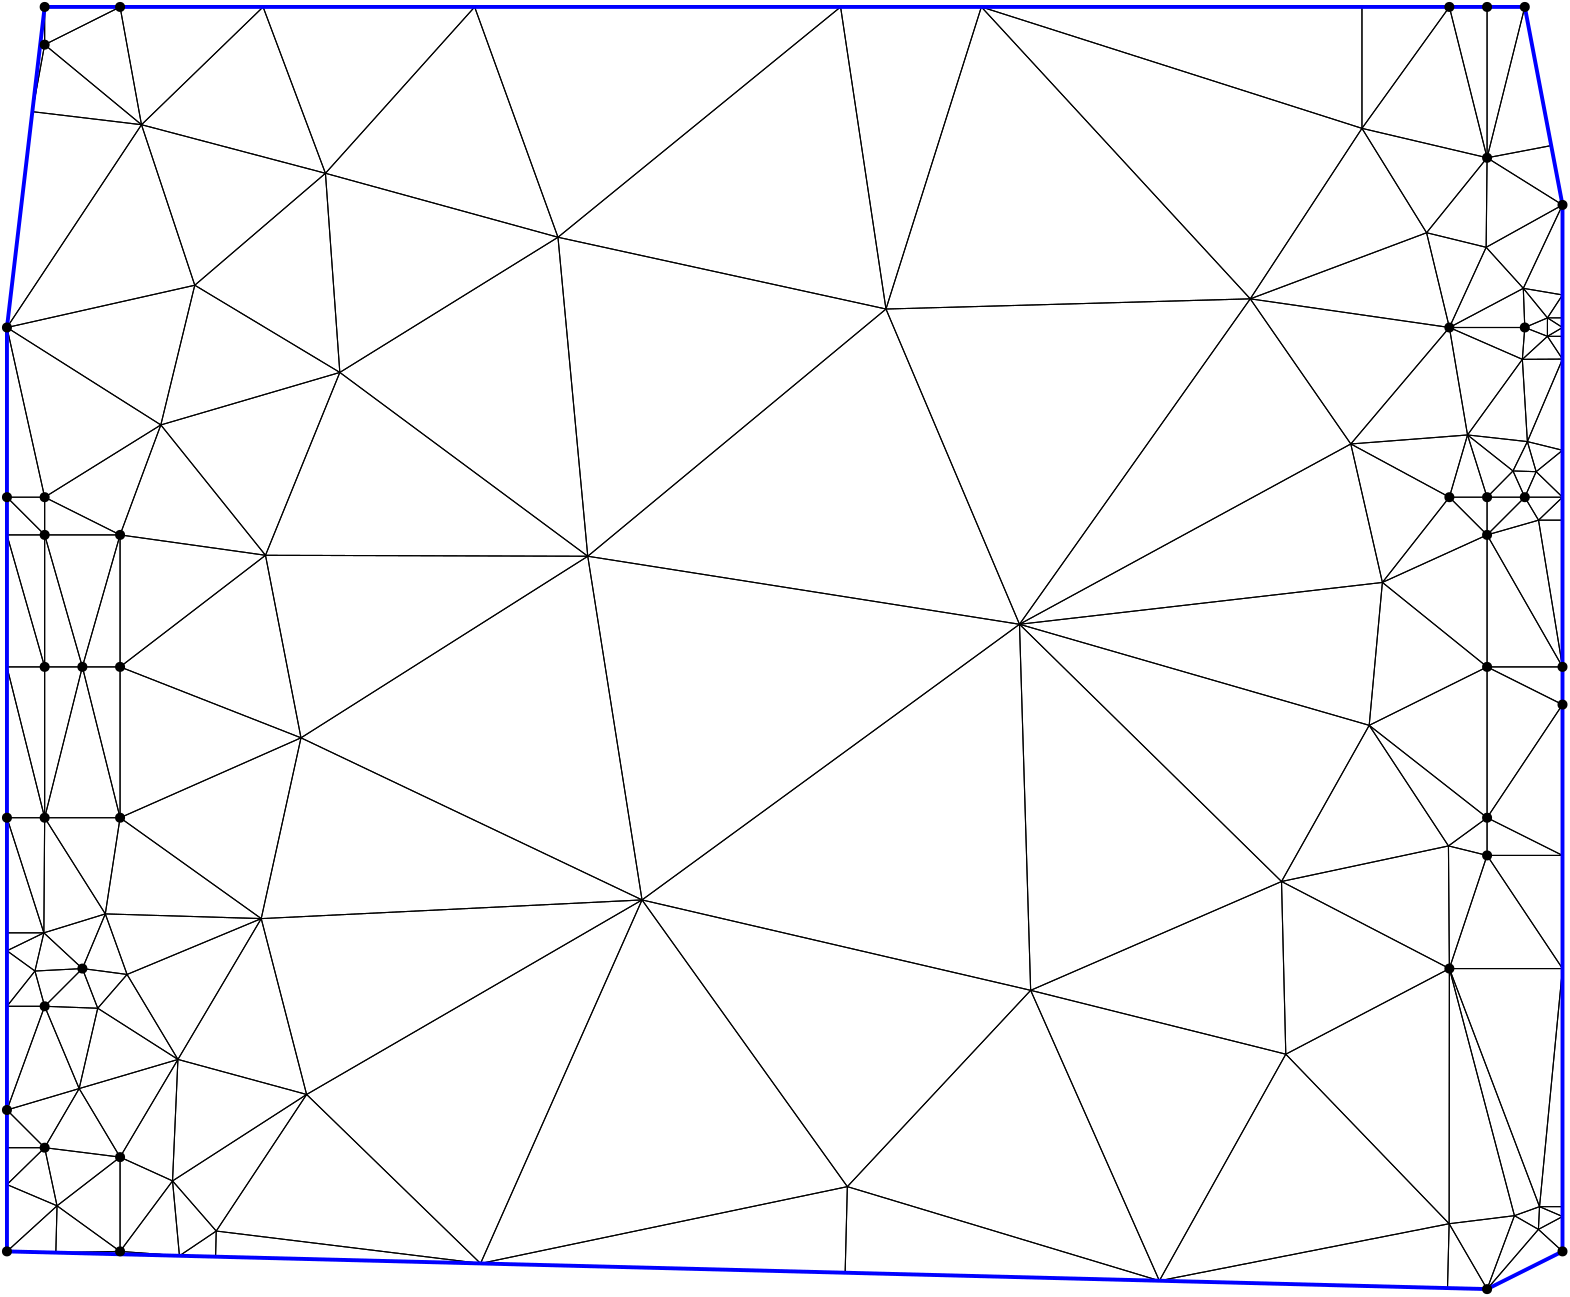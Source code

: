 <?xml version="1.0"?>
<!DOCTYPE ipe SYSTEM "ipe.dtd">
<ipe version="70218" creator="Ipe 7.2.24">
<info created="D:20221020151441" modified="D:20221020151441"/>
<ipestyle name="basic">
<symbol name="mark/disk(sx)" transformations="translations">
<path fill="sym-stroke">
0.6 0 0 0.6 0 0 e
</path>
</symbol>
<anglesize name="22.5 deg" value="22.5"/>
<anglesize name="30 deg" value="30"/>
<anglesize name="45 deg" value="45"/>
<anglesize name="60 deg" value="60"/>
<anglesize name="90 deg" value="90"/>
<arrowsize name="large" value="10"/>
<arrowsize name="small" value="5"/>
<arrowsize name="tiny" value="3"/>
<color name="blue" value="0 0 1"/>
<color name="gray" value="0.745"/>
<color name="green" value="0 1 0"/>
<color name="red" value="1 0 0"/>
<color name="pink" value="1 0.753 0.796"/>
<pen name="heavier" value="0.8"/>
<pen name="fat" value="1.4"/>
<pen name="ultrafat" value="2"/>
<gridsize name="16 pts (~6 mm)" value="16"/>
<gridsize name="32 pts (~12 mm)" value="32"/>
<gridsize name="4 pts" value="4"/>
<gridsize name="8 pts (~3 mm)" value="8"/>
<opacity name="10%" value="0.1"/>
<opacity name="25%" value="0.25"/>
<opacity name="50%" value="0.5"/>
<opacity name="75%" value="0.75"/>
<symbolsize name="large" value="5"/>
<symbolsize name="small" value="2"/>
<symbolsize name="tiny" value="1.1"/>
<textsize name="huge" value="\huge"/>
<textsize name="large" value="\large"/>
<textsize name="small" value="\small"/>
<textsize name="tiny" value="	iny"/>
<tiling name="falling" angle="-60" step="4" width="1"/>
<tiling name="rising" angle="30" step="4" width="1"/>
</ipestyle>
<page>
<layer name="hull"/>
<layer name="constraints"/>
<layer name="triangulation"/>
<layer name="obtuse"/>
<layer name="blub"/>
<layer name="problems"/>
<view layers="hull constraints triangulation obtuse blub" active="triangulation"/>
<path layer="triangulation" stroke="black">
41.9989 663.225 m 
29.5758 641.939 l 
</path>
<path layer="triangulation" stroke="black">
29.5758 641.939 m 
56.7273 638.545 l 
</path>
<path layer="triangulation" stroke="black">
56.7273 638.545 m 
41.9989 663.225 l 
</path>
<path layer="triangulation" stroke="black">
16 719.288 m 
29.2891 719.288 l 
</path>
<path layer="triangulation" stroke="black">
29.2891 719.288 m 
16 760.727 l 
</path>
<path layer="triangulation" stroke="black">
16 760.727 m 
16 719.288 l 
</path>
<path layer="triangulation" stroke="black">
41.9989 663.225 m 
16 655.515 l 
</path>
<path layer="triangulation" stroke="black">
16 655.515 m 
29.5758 641.939 l 
</path>
<path layer="triangulation" stroke="black">
29.5758 641.939 m 
41.9989 663.225 l 
</path>
<path layer="triangulation" stroke="black">
29.5758 760.727 m 
16 760.727 l 
</path>
<path layer="triangulation" stroke="black">
16 760.727 m 
29.2891 719.288 l 
</path>
<path layer="triangulation" stroke="black">
29.2891 719.288 m 
29.5758 760.727 l 
</path>
<path layer="triangulation" stroke="black">
71.395 902.137 m 
83.615 952.428 l 
</path>
<path layer="triangulation" stroke="black">
83.615 952.428 m 
16 937.212 l 
</path>
<path layer="triangulation" stroke="black">
16 937.212 m 
71.395 902.137 l 
</path>
<path layer="triangulation" stroke="black">
16 692.848 m 
16 655.515 l 
</path>
<path layer="triangulation" stroke="black">
16 655.515 m 
29.5758 692.848 l 
</path>
<path layer="triangulation" stroke="black">
29.5758 692.848 m 
16 692.848 l 
</path>
<path layer="triangulation" stroke="black">
34.0296 621.019 m 
33.6 604.158 l 
</path>
<path layer="triangulation" stroke="black">
33.6 604.158 m 
56.7273 604.606 l 
</path>
<path layer="triangulation" stroke="black">
56.7273 604.606 m 
34.0296 621.019 l 
</path>
<path layer="triangulation" stroke="black">
558.172 885.567 m 
541.81 898.526 l 
</path>
<path layer="triangulation" stroke="black">
541.81 898.526 m 
548.848 876.121 l 
</path>
<path layer="triangulation" stroke="black">
548.848 876.121 m 
558.172 885.567 l 
</path>
<path layer="triangulation" stroke="black">
109.075 855.207 m 
71.395 902.137 l 
</path>
<path layer="triangulation" stroke="black">
71.395 902.137 m 
56.7273 862.545 l 
</path>
<path layer="triangulation" stroke="black">
56.7273 862.545 m 
109.075 855.207 l 
</path>
<path layer="triangulation" stroke="black">
56.7273 760.727 m 
56.7273 815.03 l 
</path>
<path layer="triangulation" stroke="black">
56.7273 815.03 m 
43.1515 815.03 l 
</path>
<path layer="triangulation" stroke="black">
43.1515 815.03 m 
56.7273 760.727 l 
</path>
<path layer="triangulation" stroke="black">
56.7273 760.727 m 
121.854 789.491 l 
</path>
<path layer="triangulation" stroke="black">
121.854 789.491 m 
56.7273 815.03 l 
</path>
<path layer="triangulation" stroke="black">
56.7273 815.03 m 
56.7273 760.727 l 
</path>
<path layer="triangulation" stroke="black">
77.553 673.709 m 
75.6118 629.983 l 
</path>
<path layer="triangulation" stroke="black">
75.6118 629.983 m 
123.88 661.098 l 
</path>
<path layer="triangulation" stroke="black">
123.88 661.098 m 
77.553 673.709 l 
</path>
<path layer="triangulation" stroke="black">
121.854 789.491 m 
56.7273 760.727 l 
</path>
<path layer="triangulation" stroke="black">
56.7273 760.727 m 
107.541 724.412 l 
</path>
<path layer="triangulation" stroke="black">
107.541 724.412 m 
121.854 789.491 l 
</path>
<path layer="triangulation" stroke="black">
16 604.606 m 
34.0296 621.019 l 
</path>
<path layer="triangulation" stroke="black">
34.0296 621.019 m 
16 628.669 l 
</path>
<path layer="triangulation" stroke="black">
16 628.669 m 
16 604.606 l 
</path>
<path layer="triangulation" stroke="black">
56.7273 760.727 m 
43.1515 815.03 l 
</path>
<path layer="triangulation" stroke="black">
43.1515 815.03 m 
29.5758 760.727 l 
</path>
<path layer="triangulation" stroke="black">
29.5758 760.727 m 
56.7273 760.727 l 
</path>
<path layer="triangulation" stroke="black">
56.7273 815.03 m 
56.7273 862.545 l 
</path>
<path layer="triangulation" stroke="black">
56.7273 862.545 m 
43.1515 815.03 l 
</path>
<path layer="triangulation" stroke="black">
43.1515 815.03 m 
56.7273 815.03 l 
</path>
<path layer="triangulation" stroke="black">
78.102 603.024 m 
75.6118 629.983 l 
</path>
<path layer="triangulation" stroke="black">
75.6118 629.983 m 
56.7273 604.606 l 
</path>
<path layer="triangulation" stroke="black">
56.7273 604.606 m 
78.102 603.024 l 
</path>
<path layer="triangulation" stroke="black">
41.9989 663.225 m 
29.5758 692.848 l 
</path>
<path layer="triangulation" stroke="black">
29.5758 692.848 m 
16 655.515 l 
</path>
<path layer="triangulation" stroke="black">
16 655.515 m 
41.9989 663.225 l 
</path>
<path layer="triangulation" stroke="black">
71.395 902.137 m 
16 937.212 l 
</path>
<path layer="triangulation" stroke="black">
16 937.212 m 
29.5758 876.121 l 
</path>
<path layer="triangulation" stroke="black">
29.5758 876.121 m 
71.395 902.137 l 
</path>
<path layer="triangulation" stroke="black">
59.2448 704.309 m 
107.541 724.412 l 
</path>
<path layer="triangulation" stroke="black">
107.541 724.412 m 
51.4101 726.107 l 
</path>
<path layer="triangulation" stroke="black">
51.4101 726.107 m 
59.2448 704.309 l 
</path>
<path layer="triangulation" stroke="black">
463.591 947.527 m 
535.273 937.212 l 
</path>
<path layer="triangulation" stroke="black">
535.273 937.212 m 
527.066 971.326 l 
</path>
<path layer="triangulation" stroke="black">
527.066 971.326 m 
463.591 947.527 l 
</path>
<path layer="triangulation" stroke="black">
56.7273 862.545 m 
29.5758 876.121 l 
</path>
<path layer="triangulation" stroke="black">
29.5758 876.121 m 
29.5758 862.545 l 
</path>
<path layer="triangulation" stroke="black">
29.5758 862.545 m 
56.7273 862.545 l 
</path>
<path layer="triangulation" stroke="black">
43.1515 815.03 m 
29.5758 815.03 l 
</path>
<path layer="triangulation" stroke="black">
29.5758 815.03 m 
29.5758 760.727 l 
</path>
<path layer="triangulation" stroke="black">
29.5758 760.727 m 
43.1515 815.03 l 
</path>
<path layer="triangulation" stroke="black">
16 937.212 m 
16 876.121 l 
</path>
<path layer="triangulation" stroke="black">
16 876.121 m 
29.5758 876.121 l 
</path>
<path layer="triangulation" stroke="black">
29.5758 876.121 m 
16 937.212 l 
</path>
<path layer="triangulation" stroke="black">
29.5758 815.03 m 
16 815.03 l 
</path>
<path layer="triangulation" stroke="black">
16 815.03 m 
29.5758 760.727 l 
</path>
<path layer="triangulation" stroke="black">
29.5758 760.727 m 
29.5758 815.03 l 
</path>
<path layer="triangulation" stroke="black">
56.7273 862.545 m 
71.395 902.137 l 
</path>
<path layer="triangulation" stroke="black">
71.395 902.137 m 
29.5758 876.121 l 
</path>
<path layer="triangulation" stroke="black">
29.5758 876.121 m 
56.7273 862.545 l 
</path>
<path layer="triangulation" stroke="black">
64.4355 1010.21 m 
16 937.212 l 
</path>
<path layer="triangulation" stroke="black">
16 937.212 m 
83.615 952.428 l 
</path>
<path layer="triangulation" stroke="black">
83.615 952.428 m 
64.4355 1010.21 l 
</path>
<path layer="triangulation" stroke="black">
25.1404 1014.91 m 
16 937.212 l 
</path>
<path layer="triangulation" stroke="black">
16 937.212 m 
64.4355 1010.21 l 
</path>
<path layer="triangulation" stroke="black">
64.4355 1010.21 m 
25.1404 1014.91 l 
</path>
<path layer="triangulation" stroke="black">
56.7273 1052.61 m 
29.5758 1052.61 l 
</path>
<path layer="triangulation" stroke="black">
29.5758 1052.61 m 
29.5758 1039.03 l 
</path>
<path layer="triangulation" stroke="black">
29.5758 1039.03 m 
56.7273 1052.61 l 
</path>
<path layer="triangulation" stroke="black">
499.784 895.286 m 
511.16 845.437 l 
</path>
<path layer="triangulation" stroke="black">
511.16 845.437 m 
535.273 876.121 l 
</path>
<path layer="triangulation" stroke="black">
535.273 876.121 m 
499.784 895.286 l 
</path>
<path layer="triangulation" stroke="black">
548.848 815.03 m 
576 801.455 l 
</path>
<path layer="triangulation" stroke="black">
576 801.455 m 
576 815.03 l 
</path>
<path layer="triangulation" stroke="black">
576 815.03 m 
548.848 815.03 l 
</path>
<path layer="triangulation" stroke="black">
56.7273 862.545 m 
29.5758 862.545 l 
</path>
<path layer="triangulation" stroke="black">
29.5758 862.545 m 
43.1515 815.03 l 
</path>
<path layer="triangulation" stroke="black">
43.1515 815.03 m 
56.7273 862.545 l 
</path>
<path layer="triangulation" stroke="black">
29.5758 876.121 m 
16 876.121 l 
</path>
<path layer="triangulation" stroke="black">
16 876.121 m 
29.5758 862.545 l 
</path>
<path layer="triangulation" stroke="black">
29.5758 862.545 m 
29.5758 876.121 l 
</path>
<path layer="triangulation" stroke="black">
29.5758 862.545 m 
29.5758 815.03 l 
</path>
<path layer="triangulation" stroke="black">
29.5758 815.03 m 
43.1515 815.03 l 
</path>
<path layer="triangulation" stroke="black">
43.1515 815.03 m 
29.5758 862.545 l 
</path>
<path layer="triangulation" stroke="black">
16 815.03 m 
16 760.727 l 
</path>
<path layer="triangulation" stroke="black">
16 760.727 m 
29.5758 760.727 l 
</path>
<path layer="triangulation" stroke="black">
29.5758 760.727 m 
16 815.03 l 
</path>
<path layer="triangulation" stroke="black">
541.81 898.526 m 
561.546 925.745 l 
</path>
<path layer="triangulation" stroke="black">
561.546 925.745 m 
535.273 937.212 l 
</path>
<path layer="triangulation" stroke="black">
535.273 937.212 m 
541.81 898.526 l 
</path>
<path layer="triangulation" stroke="black">
503.806 1008.9 m 
548.848 998.303 l 
</path>
<path layer="triangulation" stroke="black">
548.848 998.303 m 
535.273 1052.61 l 
</path>
<path layer="triangulation" stroke="black">
535.273 1052.61 m 
503.806 1008.9 l 
</path>
<path layer="triangulation" stroke="black">
511.16 845.437 m 
548.848 862.545 l 
</path>
<path layer="triangulation" stroke="black">
548.848 862.545 m 
535.273 876.121 l 
</path>
<path layer="triangulation" stroke="black">
535.273 876.121 m 
511.16 845.437 l 
</path>
<path layer="triangulation" stroke="black">
548.848 998.303 m 
548.848 1052.61 l 
</path>
<path layer="triangulation" stroke="black">
548.848 1052.61 m 
535.273 1052.61 l 
</path>
<path layer="triangulation" stroke="black">
535.273 1052.61 m 
548.848 998.303 l 
</path>
<path layer="triangulation" stroke="black">
548.848 998.303 m 
562.424 1052.61 l 
</path>
<path layer="triangulation" stroke="black">
562.424 1052.61 m 
548.848 1052.61 l 
</path>
<path layer="triangulation" stroke="black">
548.848 1052.61 m 
548.848 998.303 l 
</path>
<path layer="triangulation" stroke="black">
561.887 951.316 m 
535.273 937.212 l 
</path>
<path layer="triangulation" stroke="black">
535.273 937.212 m 
562.424 937.212 l 
</path>
<path layer="triangulation" stroke="black">
562.424 937.212 m 
561.887 951.316 l 
</path>
<path layer="triangulation" stroke="black">
576 940.677 m 
570.583 940.677 l 
</path>
<path layer="triangulation" stroke="black">
570.583 940.677 m 
576 937.212 l 
</path>
<path layer="triangulation" stroke="black">
576 937.212 m 
576 940.677 l 
</path>
<path layer="triangulation" stroke="black">
541.81 898.526 m 
535.273 876.121 l 
</path>
<path layer="triangulation" stroke="black">
535.273 876.121 m 
548.848 876.121 l 
</path>
<path layer="triangulation" stroke="black">
548.848 876.121 m 
541.81 898.526 l 
</path>
<path layer="triangulation" stroke="black">
558.172 885.567 m 
548.848 876.121 l 
</path>
<path layer="triangulation" stroke="black">
548.848 876.121 m 
562.424 876.121 l 
</path>
<path layer="triangulation" stroke="black">
562.424 876.121 m 
558.172 885.567 l 
</path>
<path layer="triangulation" stroke="black">
576 815.03 m 
567.373 867.847 l 
</path>
<path layer="triangulation" stroke="black">
567.373 867.847 m 
548.848 862.545 l 
</path>
<path layer="triangulation" stroke="black">
548.848 862.545 m 
576 815.03 l 
</path>
<path layer="triangulation" stroke="black">
548.848 862.545 m 
548.848 876.121 l 
</path>
<path layer="triangulation" stroke="black">
548.848 876.121 m 
535.273 876.121 l 
</path>
<path layer="triangulation" stroke="black">
535.273 876.121 m 
548.848 862.545 l 
</path>
<path layer="triangulation" stroke="black">
186.495 600.262 m 
244.628 731.137 l 
</path>
<path layer="triangulation" stroke="black">
244.628 731.137 m 
123.88 661.098 l 
</path>
<path layer="triangulation" stroke="black">
123.88 661.098 m 
186.495 600.262 l 
</path>
<path layer="triangulation" stroke="black">
548.848 760.727 m 
576 801.455 l 
</path>
<path layer="triangulation" stroke="black">
576 801.455 m 
548.848 815.03 l 
</path>
<path layer="triangulation" stroke="black">
548.848 815.03 m 
548.848 760.727 l 
</path>
<path layer="triangulation" stroke="black">
576 815.03 m 
548.848 862.545 l 
</path>
<path layer="triangulation" stroke="black">
548.848 862.545 m 
548.848 815.03 l 
</path>
<path layer="triangulation" stroke="black">
548.848 815.03 m 
576 815.03 l 
</path>
<path layer="triangulation" stroke="black">
562.424 876.121 m 
548.848 876.121 l 
</path>
<path layer="triangulation" stroke="black">
548.848 876.121 m 
548.848 862.545 l 
</path>
<path layer="triangulation" stroke="black">
548.848 862.545 m 
562.424 876.121 l 
</path>
<path layer="triangulation" stroke="black">
75.6118 629.983 m 
56.7273 638.545 l 
</path>
<path layer="triangulation" stroke="black">
56.7273 638.545 m 
56.7273 604.606 l 
</path>
<path layer="triangulation" stroke="black">
56.7273 604.606 m 
75.6118 629.983 l 
</path>
<path layer="triangulation" stroke="black">
535.273 706.424 m 
558.699 617.469 l 
</path>
<path layer="triangulation" stroke="black">
558.699 617.469 m 
567.73 620.712 l 
</path>
<path layer="triangulation" stroke="black">
567.73 620.712 m 
535.273 706.424 l 
</path>
<path layer="triangulation" stroke="black">
535.19 614.574 m 
535.273 706.424 l 
</path>
<path layer="triangulation" stroke="black">
535.273 706.424 m 
476.386 675.6 l 
</path>
<path layer="triangulation" stroke="black">
476.386 675.6 m 
535.19 614.574 l 
</path>
<path layer="triangulation" stroke="black">
511.16 845.437 m 
548.848 815.03 l 
</path>
<path layer="triangulation" stroke="black">
548.848 815.03 m 
548.848 862.545 l 
</path>
<path layer="triangulation" stroke="black">
548.848 862.545 m 
511.16 845.437 l 
</path>
<path layer="triangulation" stroke="black">
548.848 747.152 m 
548.848 760.727 l 
</path>
<path layer="triangulation" stroke="black">
548.848 760.727 m 
534.942 750.578 l 
</path>
<path layer="triangulation" stroke="black">
534.942 750.578 m 
548.848 747.152 l 
</path>
<path layer="triangulation" stroke="black">
548.848 747.152 m 
576 706.424 l 
</path>
<path layer="triangulation" stroke="black">
576 706.424 m 
576 747.152 l 
</path>
<path layer="triangulation" stroke="black">
576 747.152 m 
548.848 747.152 l 
</path>
<path layer="triangulation" stroke="black">
33.6 604.158 m 
34.0296 621.019 l 
</path>
<path layer="triangulation" stroke="black">
34.0296 621.019 m 
16 604.606 l 
</path>
<path layer="triangulation" stroke="black">
16 604.606 m 
33.6 604.158 l 
</path>
<path layer="triangulation" stroke="black">
26.0793 705.538 m 
16 712.835 l 
</path>
<path layer="triangulation" stroke="black">
16 712.835 m 
16 692.848 l 
</path>
<path layer="triangulation" stroke="black">
16 692.848 m 
26.0793 705.538 l 
</path>
<path layer="triangulation" stroke="black">
29.5758 692.848 m 
26.0793 705.538 l 
</path>
<path layer="triangulation" stroke="black">
26.0793 705.538 m 
16 692.848 l 
</path>
<path layer="triangulation" stroke="black">
16 692.848 m 
29.5758 692.848 l 
</path>
<path layer="triangulation" stroke="black">
26.0793 705.538 m 
43.1515 706.424 l 
</path>
<path layer="triangulation" stroke="black">
43.1515 706.424 m 
29.2891 719.288 l 
</path>
<path layer="triangulation" stroke="black">
29.2891 719.288 m 
26.0793 705.538 l 
</path>
<path layer="triangulation" stroke="black">
535.19 614.574 m 
476.386 675.6 l 
</path>
<path layer="triangulation" stroke="black">
476.386 675.6 m 
430.867 594.036 l 
</path>
<path layer="triangulation" stroke="black">
430.867 594.036 m 
535.19 614.574 l 
</path>
<path layer="triangulation" stroke="black">
535.273 706.424 m 
548.848 747.152 l 
</path>
<path layer="triangulation" stroke="black">
548.848 747.152 m 
534.942 750.578 l 
</path>
<path layer="triangulation" stroke="black">
534.942 750.578 m 
535.273 706.424 l 
</path>
<path layer="triangulation" stroke="black">
511.16 845.437 m 
506.41 793.991 l 
</path>
<path layer="triangulation" stroke="black">
506.41 793.991 m 
548.848 815.03 l 
</path>
<path layer="triangulation" stroke="black">
548.848 815.03 m 
511.16 845.437 l 
</path>
<path layer="triangulation" stroke="black">
29.5758 692.848 m 
48.6815 692.141 l 
</path>
<path layer="triangulation" stroke="black">
48.6815 692.141 m 
43.1515 706.424 l 
</path>
<path layer="triangulation" stroke="black">
43.1515 706.424 m 
29.5758 692.848 l 
</path>
<path layer="triangulation" stroke="black">
75.6118 629.983 m 
78.102 603.024 l 
</path>
<path layer="triangulation" stroke="black">
78.102 603.024 m 
91.3429 611.93 l 
</path>
<path layer="triangulation" stroke="black">
91.3429 611.93 m 
75.6118 629.983 l 
</path>
<path layer="triangulation" stroke="black">
91.1076 602.692 m 
91.3429 611.93 l 
</path>
<path layer="triangulation" stroke="black">
91.3429 611.93 m 
78.102 603.024 l 
</path>
<path layer="triangulation" stroke="black">
78.102 603.024 m 
91.1076 602.692 l 
</path>
<path layer="triangulation" stroke="black">
51.4101 726.107 m 
56.7273 760.727 l 
</path>
<path layer="triangulation" stroke="black">
56.7273 760.727 m 
29.5758 760.727 l 
</path>
<path layer="triangulation" stroke="black">
29.5758 760.727 m 
51.4101 726.107 l 
</path>
<path layer="triangulation" stroke="black">
77.553 673.709 m 
107.541 724.412 l 
</path>
<path layer="triangulation" stroke="black">
107.541 724.412 m 
59.2448 704.309 l 
</path>
<path layer="triangulation" stroke="black">
59.2448 704.309 m 
77.553 673.709 l 
</path>
<path layer="triangulation" stroke="black">
186.495 600.262 m 
317.752 596.918 l 
</path>
<path layer="triangulation" stroke="black">
317.752 596.918 m 
318.542 627.92 l 
</path>
<path layer="triangulation" stroke="black">
318.542 627.92 m 
186.495 600.262 l 
</path>
<path layer="triangulation" stroke="black">
48.6815 692.141 m 
59.2448 704.309 l 
</path>
<path layer="triangulation" stroke="black">
59.2448 704.309 m 
43.1515 706.424 l 
</path>
<path layer="triangulation" stroke="black">
43.1515 706.424 m 
48.6815 692.141 l 
</path>
<path layer="triangulation" stroke="black">
107.541 724.412 m 
56.7273 760.727 l 
</path>
<path layer="triangulation" stroke="black">
56.7273 760.727 m 
51.4101 726.107 l 
</path>
<path layer="triangulation" stroke="black">
51.4101 726.107 m 
107.541 724.412 l 
</path>
<path layer="triangulation" stroke="black">
56.7273 815.03 m 
109.075 855.207 l 
</path>
<path layer="triangulation" stroke="black">
109.075 855.207 m 
56.7273 862.545 l 
</path>
<path layer="triangulation" stroke="black">
56.7273 862.545 m 
56.7273 815.03 l 
</path>
<path layer="triangulation" stroke="black">
130.658 992.722 m 
64.4355 1010.21 l 
</path>
<path layer="triangulation" stroke="black">
64.4355 1010.21 m 
83.615 952.428 l 
</path>
<path layer="triangulation" stroke="black">
83.615 952.428 m 
130.658 992.722 l 
</path>
<path layer="triangulation" stroke="black">
25.1404 1014.91 m 
29.5758 1039.03 l 
</path>
<path layer="triangulation" stroke="black">
29.5758 1039.03 m 
28.0004 1039.22 l 
</path>
<path layer="triangulation" stroke="black">
28.0004 1039.22 m 
25.1404 1014.91 l 
</path>
<path layer="triangulation" stroke="black">
548.515 966.079 m 
561.887 951.316 l 
</path>
<path layer="triangulation" stroke="black">
561.887 951.316 m 
576 981.333 l 
</path>
<path layer="triangulation" stroke="black">
576 981.333 m 
548.515 966.079 l 
</path>
<path layer="triangulation" stroke="black">
570.583 940.677 m 
570.576 934.03 l 
</path>
<path layer="triangulation" stroke="black">
570.576 934.03 m 
576 937.212 l 
</path>
<path layer="triangulation" stroke="black">
576 937.212 m 
570.583 940.677 l 
</path>
<path layer="triangulation" stroke="black">
503.806 1052.61 m 
503.806 1008.9 l 
</path>
<path layer="triangulation" stroke="black">
503.806 1008.9 m 
535.273 1052.61 l 
</path>
<path layer="triangulation" stroke="black">
535.273 1052.61 m 
503.806 1052.61 l 
</path>
<path layer="triangulation" stroke="black">
527.066 971.326 m 
548.515 966.079 l 
</path>
<path layer="triangulation" stroke="black">
548.515 966.079 m 
548.848 998.303 l 
</path>
<path layer="triangulation" stroke="black">
548.848 998.303 m 
527.066 971.326 l 
</path>
<path layer="triangulation" stroke="black">
71.395 902.137 m 
109.075 855.207 l 
</path>
<path layer="triangulation" stroke="black">
109.075 855.207 m 
135.836 921.036 l 
</path>
<path layer="triangulation" stroke="black">
135.836 921.036 m 
71.395 902.137 l 
</path>
<path layer="triangulation" stroke="black">
499.784 895.286 m 
541.81 898.526 l 
</path>
<path layer="triangulation" stroke="black">
541.81 898.526 m 
535.273 937.212 l 
</path>
<path layer="triangulation" stroke="black">
535.273 937.212 m 
499.784 895.286 l 
</path>
<path layer="triangulation" stroke="black">
570.576 934.03 m 
561.546 925.745 l 
</path>
<path layer="triangulation" stroke="black">
561.546 925.745 m 
576 925.836 l 
</path>
<path layer="triangulation" stroke="black">
576 925.836 m 
570.576 934.03 l 
</path>
<path layer="triangulation" stroke="black">
576 934.03 m 
570.576 934.03 l 
</path>
<path layer="triangulation" stroke="black">
570.576 934.03 m 
576 925.836 l 
</path>
<path layer="triangulation" stroke="black">
576 925.836 m 
576 934.03 l 
</path>
<path layer="triangulation" stroke="black">
562.424 937.212 m 
535.273 937.212 l 
</path>
<path layer="triangulation" stroke="black">
535.273 937.212 m 
561.546 925.745 l 
</path>
<path layer="triangulation" stroke="black">
561.546 925.745 m 
562.424 937.212 l 
</path>
<path layer="triangulation" stroke="black">
566.519 885.305 m 
563.357 896.13 l 
</path>
<path layer="triangulation" stroke="black">
563.357 896.13 m 
558.172 885.567 l 
</path>
<path layer="triangulation" stroke="black">
558.172 885.567 m 
566.519 885.305 l 
</path>
<path layer="triangulation" stroke="black">
576 925.836 m 
561.546 925.745 l 
</path>
<path layer="triangulation" stroke="black">
561.546 925.745 m 
563.357 896.13 l 
</path>
<path layer="triangulation" stroke="black">
563.357 896.13 m 
576 925.836 l 
</path>
<path layer="triangulation" stroke="black">
548.848 747.152 m 
535.273 706.424 l 
</path>
<path layer="triangulation" stroke="black">
535.273 706.424 m 
576 706.424 l 
</path>
<path layer="triangulation" stroke="black">
576 706.424 m 
548.848 747.152 l 
</path>
<path layer="triangulation" stroke="black">
576 604.606 m 
567.327 612.525 l 
</path>
<path layer="triangulation" stroke="black">
567.327 612.525 m 
548.848 591.03 l 
</path>
<path layer="triangulation" stroke="black">
548.848 591.03 m 
576 604.606 l 
</path>
<path layer="triangulation" stroke="black">
567.327 612.525 m 
576 617.169 l 
</path>
<path layer="triangulation" stroke="black">
576 617.169 m 
567.73 620.712 l 
</path>
<path layer="triangulation" stroke="black">
567.73 620.712 m 
567.327 612.525 l 
</path>
<path layer="triangulation" stroke="black">
56.7273 604.606 m 
56.7009 603.569 l 
</path>
<path layer="triangulation" stroke="black">
56.7009 603.569 m 
78.102 603.024 l 
</path>
<path layer="triangulation" stroke="black">
78.102 603.024 m 
56.7273 604.606 l 
</path>
<path layer="triangulation" stroke="black">
56.7273 604.606 m 
33.6 604.158 l 
</path>
<path layer="triangulation" stroke="black">
33.6 604.158 m 
56.7009 603.569 l 
</path>
<path layer="triangulation" stroke="black">
56.7009 603.569 m 
56.7273 604.606 l 
</path>
<path layer="triangulation" stroke="black">
56.7273 604.606 m 
56.7273 638.545 l 
</path>
<path layer="triangulation" stroke="black">
56.7273 638.545 m 
34.0296 621.019 l 
</path>
<path layer="triangulation" stroke="black">
34.0296 621.019 m 
56.7273 604.606 l 
</path>
<path layer="triangulation" stroke="black">
29.5758 641.939 m 
34.0296 621.019 l 
</path>
<path layer="triangulation" stroke="black">
34.0296 621.019 m 
56.7273 638.545 l 
</path>
<path layer="triangulation" stroke="black">
56.7273 638.545 m 
29.5758 641.939 l 
</path>
<path layer="triangulation" stroke="black">
29.5758 641.939 m 
16 628.669 l 
</path>
<path layer="triangulation" stroke="black">
16 628.669 m 
34.0296 621.019 l 
</path>
<path layer="triangulation" stroke="black">
34.0296 621.019 m 
29.5758 641.939 l 
</path>
<path layer="triangulation" stroke="black">
186.495 600.262 m 
91.3429 611.93 l 
</path>
<path layer="triangulation" stroke="black">
91.3429 611.93 m 
91.1076 602.692 l 
</path>
<path layer="triangulation" stroke="black">
91.1076 602.692 m 
186.495 600.262 l 
</path>
<path layer="triangulation" stroke="black">
384.535 698.592 m 
244.628 731.137 l 
</path>
<path layer="triangulation" stroke="black">
244.628 731.137 m 
318.542 627.92 l 
</path>
<path layer="triangulation" stroke="black">
318.542 627.92 m 
384.535 698.592 l 
</path>
<path layer="triangulation" stroke="black">
430.867 594.036 m 
476.386 675.6 l 
</path>
<path layer="triangulation" stroke="black">
476.386 675.6 m 
384.535 698.592 l 
</path>
<path layer="triangulation" stroke="black">
384.535 698.592 m 
430.867 594.036 l 
</path>
<path layer="triangulation" stroke="black">
430.867 594.036 m 
318.542 627.92 l 
</path>
<path layer="triangulation" stroke="black">
318.542 627.92 m 
317.752 596.918 l 
</path>
<path layer="triangulation" stroke="black">
317.752 596.918 m 
430.867 594.036 l 
</path>
<path layer="triangulation" stroke="black">
332.452 943.858 m 
214.371 969.698 l 
</path>
<path layer="triangulation" stroke="black">
214.371 969.698 m 
225.094 854.863 l 
</path>
<path layer="triangulation" stroke="black">
225.094 854.863 m 
332.452 943.858 l 
</path>
<path layer="triangulation" stroke="black">
43.1515 706.424 m 
59.2448 704.309 l 
</path>
<path layer="triangulation" stroke="black">
59.2448 704.309 m 
51.4101 726.107 l 
</path>
<path layer="triangulation" stroke="black">
51.4101 726.107 m 
43.1515 706.424 l 
</path>
<path layer="triangulation" stroke="black">
77.553 673.709 m 
56.7273 638.545 l 
</path>
<path layer="triangulation" stroke="black">
56.7273 638.545 m 
75.6118 629.983 l 
</path>
<path layer="triangulation" stroke="black">
75.6118 629.983 m 
77.553 673.709 l 
</path>
<path layer="triangulation" stroke="black">
123.88 661.098 m 
75.6118 629.983 l 
</path>
<path layer="triangulation" stroke="black">
75.6118 629.983 m 
91.3429 611.93 l 
</path>
<path layer="triangulation" stroke="black">
91.3429 611.93 m 
123.88 661.098 l 
</path>
<path layer="triangulation" stroke="black">
77.553 673.709 m 
59.2448 704.309 l 
</path>
<path layer="triangulation" stroke="black">
59.2448 704.309 m 
48.6815 692.141 l 
</path>
<path layer="triangulation" stroke="black">
48.6815 692.141 m 
77.553 673.709 l 
</path>
<path layer="triangulation" stroke="black">
186.495 600.262 m 
123.88 661.098 l 
</path>
<path layer="triangulation" stroke="black">
123.88 661.098 m 
91.3429 611.93 l 
</path>
<path layer="triangulation" stroke="black">
91.3429 611.93 m 
186.495 600.262 l 
</path>
<path layer="triangulation" stroke="black">
186.495 600.262 m 
318.542 627.92 l 
</path>
<path layer="triangulation" stroke="black">
318.542 627.92 m 
244.628 731.137 l 
</path>
<path layer="triangulation" stroke="black">
244.628 731.137 m 
186.495 600.262 l 
</path>
<path layer="triangulation" stroke="black">
107.541 724.412 m 
77.553 673.709 l 
</path>
<path layer="triangulation" stroke="black">
77.553 673.709 m 
123.88 661.098 l 
</path>
<path layer="triangulation" stroke="black">
123.88 661.098 m 
107.541 724.412 l 
</path>
<path layer="triangulation" stroke="black">
48.6815 692.141 m 
41.9989 663.225 l 
</path>
<path layer="triangulation" stroke="black">
41.9989 663.225 m 
77.553 673.709 l 
</path>
<path layer="triangulation" stroke="black">
77.553 673.709 m 
48.6815 692.141 l 
</path>
<path layer="triangulation" stroke="black">
77.553 673.709 m 
41.9989 663.225 l 
</path>
<path layer="triangulation" stroke="black">
41.9989 663.225 m 
56.7273 638.545 l 
</path>
<path layer="triangulation" stroke="black">
56.7273 638.545 m 
77.553 673.709 l 
</path>
<path layer="triangulation" stroke="black">
48.6815 692.141 m 
29.5758 692.848 l 
</path>
<path layer="triangulation" stroke="black">
29.5758 692.848 m 
41.9989 663.225 l 
</path>
<path layer="triangulation" stroke="black">
41.9989 663.225 m 
48.6815 692.141 l 
</path>
<path layer="triangulation" stroke="black">
43.1515 706.424 m 
26.0793 705.538 l 
</path>
<path layer="triangulation" stroke="black">
26.0793 705.538 m 
29.5758 692.848 l 
</path>
<path layer="triangulation" stroke="black">
29.5758 692.848 m 
43.1515 706.424 l 
</path>
<path layer="triangulation" stroke="black">
29.2891 719.288 m 
51.4101 726.107 l 
</path>
<path layer="triangulation" stroke="black">
51.4101 726.107 m 
29.5758 760.727 l 
</path>
<path layer="triangulation" stroke="black">
29.5758 760.727 m 
29.2891 719.288 l 
</path>
<path layer="triangulation" stroke="black">
16 712.835 m 
26.0793 705.538 l 
</path>
<path layer="triangulation" stroke="black">
26.0793 705.538 m 
29.2891 719.288 l 
</path>
<path layer="triangulation" stroke="black">
29.2891 719.288 m 
16 712.835 l 
</path>
<path layer="triangulation" stroke="black">
29.5758 641.939 m 
16 641.939 l 
</path>
<path layer="triangulation" stroke="black">
16 641.939 m 
16 628.669 l 
</path>
<path layer="triangulation" stroke="black">
16 628.669 m 
29.5758 641.939 l 
</path>
<path layer="triangulation" stroke="black">
29.5758 641.939 m 
16 655.515 l 
</path>
<path layer="triangulation" stroke="black">
16 655.515 m 
16 641.939 l 
</path>
<path layer="triangulation" stroke="black">
16 641.939 m 
29.5758 641.939 l 
</path>
<path layer="triangulation" stroke="black">
244.628 731.137 m 
225.094 854.863 l 
</path>
<path layer="triangulation" stroke="black">
225.094 854.863 m 
121.854 789.491 l 
</path>
<path layer="triangulation" stroke="black">
121.854 789.491 m 
244.628 731.137 l 
</path>
<path layer="triangulation" stroke="black">
225.094 854.863 m 
214.371 969.698 l 
</path>
<path layer="triangulation" stroke="black">
214.371 969.698 m 
135.836 921.036 l 
</path>
<path layer="triangulation" stroke="black">
135.836 921.036 m 
225.094 854.863 l 
</path>
<path layer="triangulation" stroke="black">
16 712.835 m 
29.2891 719.288 l 
</path>
<path layer="triangulation" stroke="black">
29.2891 719.288 m 
16 719.288 l 
</path>
<path layer="triangulation" stroke="black">
16 719.288 m 
16 712.835 l 
</path>
<path layer="triangulation" stroke="black">
43.1515 706.424 m 
51.4101 726.107 l 
</path>
<path layer="triangulation" stroke="black">
51.4101 726.107 m 
29.2891 719.288 l 
</path>
<path layer="triangulation" stroke="black">
29.2891 719.288 m 
43.1515 706.424 l 
</path>
<path layer="triangulation" stroke="black">
29.5758 862.545 m 
16 862.545 l 
</path>
<path layer="triangulation" stroke="black">
16 862.545 m 
29.5758 815.03 l 
</path>
<path layer="triangulation" stroke="black">
29.5758 815.03 m 
29.5758 862.545 l 
</path>
<path layer="triangulation" stroke="black">
29.5758 815.03 m 
16 862.545 l 
</path>
<path layer="triangulation" stroke="black">
16 862.545 m 
16 815.03 l 
</path>
<path layer="triangulation" stroke="black">
16 815.03 m 
29.5758 815.03 l 
</path>
<path layer="triangulation" stroke="black">
29.5758 862.545 m 
16 876.121 l 
</path>
<path layer="triangulation" stroke="black">
16 876.121 m 
16 862.545 l 
</path>
<path layer="triangulation" stroke="black">
16 862.545 m 
29.5758 862.545 l 
</path>
<path layer="triangulation" stroke="black">
130.658 992.722 m 
108.209 1052.61 l 
</path>
<path layer="triangulation" stroke="black">
108.209 1052.61 m 
64.4355 1010.21 l 
</path>
<path layer="triangulation" stroke="black">
64.4355 1010.21 m 
130.658 992.722 l 
</path>
<path layer="triangulation" stroke="black">
56.7273 1052.61 m 
29.5758 1039.03 l 
</path>
<path layer="triangulation" stroke="black">
29.5758 1039.03 m 
64.4355 1010.21 l 
</path>
<path layer="triangulation" stroke="black">
64.4355 1010.21 m 
56.7273 1052.61 l 
</path>
<path layer="triangulation" stroke="black">
29.5758 1052.61 m 
28.0004 1039.22 l 
</path>
<path layer="triangulation" stroke="black">
28.0004 1039.22 m 
29.5758 1039.03 l 
</path>
<path layer="triangulation" stroke="black">
29.5758 1039.03 m 
29.5758 1052.61 l 
</path>
<path layer="triangulation" stroke="black">
64.4355 1010.21 m 
108.209 1052.61 l 
</path>
<path layer="triangulation" stroke="black">
108.209 1052.61 m 
56.7273 1052.61 l 
</path>
<path layer="triangulation" stroke="black">
56.7273 1052.61 m 
64.4355 1010.21 l 
</path>
<path layer="triangulation" stroke="black">
29.5758 1039.03 m 
25.1404 1014.91 l 
</path>
<path layer="triangulation" stroke="black">
25.1404 1014.91 m 
64.4355 1010.21 l 
</path>
<path layer="triangulation" stroke="black">
64.4355 1010.21 m 
29.5758 1039.03 l 
</path>
<path layer="triangulation" stroke="black">
135.836 921.036 m 
214.371 969.698 l 
</path>
<path layer="triangulation" stroke="black">
214.371 969.698 m 
130.658 992.722 l 
</path>
<path layer="triangulation" stroke="black">
130.658 992.722 m 
135.836 921.036 l 
</path>
<path layer="triangulation" stroke="black">
463.591 947.527 m 
503.806 1008.9 l 
</path>
<path layer="triangulation" stroke="black">
503.806 1008.9 m 
366.79 1052.61 l 
</path>
<path layer="triangulation" stroke="black">
366.79 1052.61 m 
463.591 947.527 l 
</path>
<path layer="triangulation" stroke="black">
71.395 902.137 m 
135.836 921.036 l 
</path>
<path layer="triangulation" stroke="black">
135.836 921.036 m 
83.615 952.428 l 
</path>
<path layer="triangulation" stroke="black">
83.615 952.428 m 
71.395 902.137 l 
</path>
<path layer="triangulation" stroke="black">
214.371 969.698 m 
184.366 1052.61 l 
</path>
<path layer="triangulation" stroke="black">
184.366 1052.61 m 
130.658 992.722 l 
</path>
<path layer="triangulation" stroke="black">
130.658 992.722 m 
214.371 969.698 l 
</path>
<path layer="triangulation" stroke="black">
214.371 969.698 m 
332.452 943.858 l 
</path>
<path layer="triangulation" stroke="black">
332.452 943.858 m 
316.108 1052.61 l 
</path>
<path layer="triangulation" stroke="black">
316.108 1052.61 m 
214.371 969.698 l 
</path>
<path layer="triangulation" stroke="black">
130.658 992.722 m 
184.366 1052.61 l 
</path>
<path layer="triangulation" stroke="black">
184.366 1052.61 m 
108.209 1052.61 l 
</path>
<path layer="triangulation" stroke="black">
108.209 1052.61 m 
130.658 992.722 l 
</path>
<path layer="triangulation" stroke="black">
214.371 969.698 m 
316.108 1052.61 l 
</path>
<path layer="triangulation" stroke="black">
316.108 1052.61 m 
184.366 1052.61 l 
</path>
<path layer="triangulation" stroke="black">
184.366 1052.61 m 
214.371 969.698 l 
</path>
<path layer="triangulation" stroke="black">
83.615 952.428 m 
135.836 921.036 l 
</path>
<path layer="triangulation" stroke="black">
135.836 921.036 m 
130.658 992.722 l 
</path>
<path layer="triangulation" stroke="black">
130.658 992.722 m 
83.615 952.428 l 
</path>
<path layer="triangulation" stroke="black">
109.075 855.207 m 
225.094 854.863 l 
</path>
<path layer="triangulation" stroke="black">
225.094 854.863 m 
135.836 921.036 l 
</path>
<path layer="triangulation" stroke="black">
135.836 921.036 m 
109.075 855.207 l 
</path>
<path layer="triangulation" stroke="black">
121.854 789.491 m 
225.094 854.863 l 
</path>
<path layer="triangulation" stroke="black">
225.094 854.863 m 
109.075 855.207 l 
</path>
<path layer="triangulation" stroke="black">
109.075 855.207 m 
121.854 789.491 l 
</path>
<path layer="triangulation" stroke="black">
380.516 830.37 m 
384.535 698.592 l 
</path>
<path layer="triangulation" stroke="black">
384.535 698.592 m 
474.844 737.768 l 
</path>
<path layer="triangulation" stroke="black">
474.844 737.768 m 
380.516 830.37 l 
</path>
<path layer="triangulation" stroke="black">
56.7273 815.03 m 
121.854 789.491 l 
</path>
<path layer="triangulation" stroke="black">
121.854 789.491 m 
109.075 855.207 l 
</path>
<path layer="triangulation" stroke="black">
109.075 855.207 m 
56.7273 815.03 l 
</path>
<path layer="triangulation" stroke="black">
107.541 724.412 m 
244.628 731.137 l 
</path>
<path layer="triangulation" stroke="black">
244.628 731.137 m 
121.854 789.491 l 
</path>
<path layer="triangulation" stroke="black">
121.854 789.491 m 
107.541 724.412 l 
</path>
<path layer="triangulation" stroke="black">
123.88 661.098 m 
244.628 731.137 l 
</path>
<path layer="triangulation" stroke="black">
244.628 731.137 m 
107.541 724.412 l 
</path>
<path layer="triangulation" stroke="black">
107.541 724.412 m 
123.88 661.098 l 
</path>
<path layer="triangulation" stroke="black">
474.844 737.768 m 
476.386 675.6 l 
</path>
<path layer="triangulation" stroke="black">
476.386 675.6 m 
535.273 706.424 l 
</path>
<path layer="triangulation" stroke="black">
535.273 706.424 m 
474.844 737.768 l 
</path>
<path layer="triangulation" stroke="black">
561.546 925.745 m 
541.81 898.526 l 
</path>
<path layer="triangulation" stroke="black">
541.81 898.526 m 
563.357 896.13 l 
</path>
<path layer="triangulation" stroke="black">
563.357 896.13 m 
561.546 925.745 l 
</path>
<path layer="triangulation" stroke="black">
535.273 937.212 m 
463.591 947.527 l 
</path>
<path layer="triangulation" stroke="black">
463.591 947.527 m 
499.784 895.286 l 
</path>
<path layer="triangulation" stroke="black">
499.784 895.286 m 
535.273 937.212 l 
</path>
<path layer="triangulation" stroke="black">
566.519 885.305 m 
558.172 885.567 l 
</path>
<path layer="triangulation" stroke="black">
558.172 885.567 m 
562.424 876.121 l 
</path>
<path layer="triangulation" stroke="black">
562.424 876.121 m 
566.519 885.305 l 
</path>
<path layer="triangulation" stroke="black">
563.357 896.13 m 
541.81 898.526 l 
</path>
<path layer="triangulation" stroke="black">
541.81 898.526 m 
558.172 885.567 l 
</path>
<path layer="triangulation" stroke="black">
558.172 885.567 m 
563.357 896.13 l 
</path>
<path layer="triangulation" stroke="black">
541.81 898.526 m 
499.784 895.286 l 
</path>
<path layer="triangulation" stroke="black">
499.784 895.286 m 
535.273 876.121 l 
</path>
<path layer="triangulation" stroke="black">
535.273 876.121 m 
541.81 898.526 l 
</path>
<path layer="triangulation" stroke="black">
463.591 947.527 m 
332.452 943.858 l 
</path>
<path layer="triangulation" stroke="black">
332.452 943.858 m 
380.516 830.37 l 
</path>
<path layer="triangulation" stroke="black">
380.516 830.37 m 
463.591 947.527 l 
</path>
<path layer="triangulation" stroke="black">
244.628 731.137 m 
380.516 830.37 l 
</path>
<path layer="triangulation" stroke="black">
380.516 830.37 m 
225.094 854.863 l 
</path>
<path layer="triangulation" stroke="black">
225.094 854.863 m 
244.628 731.137 l 
</path>
<path layer="triangulation" stroke="black">
463.591 947.527 m 
366.79 1052.61 l 
</path>
<path layer="triangulation" stroke="black">
366.79 1052.61 m 
332.452 943.858 l 
</path>
<path layer="triangulation" stroke="black">
332.452 943.858 m 
463.591 947.527 l 
</path>
<path layer="triangulation" stroke="black">
548.848 998.303 m 
548.515 966.079 l 
</path>
<path layer="triangulation" stroke="black">
548.515 966.079 m 
576 981.333 l 
</path>
<path layer="triangulation" stroke="black">
576 981.333 m 
548.848 998.303 l 
</path>
<path layer="triangulation" stroke="black">
548.848 998.303 m 
503.806 1008.9 l 
</path>
<path layer="triangulation" stroke="black">
503.806 1008.9 m 
527.066 971.326 l 
</path>
<path layer="triangulation" stroke="black">
527.066 971.326 m 
548.848 998.303 l 
</path>
<path layer="triangulation" stroke="black">
463.591 947.527 m 
527.066 971.326 l 
</path>
<path layer="triangulation" stroke="black">
527.066 971.326 m 
503.806 1008.9 l 
</path>
<path layer="triangulation" stroke="black">
503.806 1008.9 m 
463.591 947.527 l 
</path>
<path layer="triangulation" stroke="black">
535.273 937.212 m 
548.515 966.079 l 
</path>
<path layer="triangulation" stroke="black">
548.515 966.079 m 
527.066 971.326 l 
</path>
<path layer="triangulation" stroke="black">
527.066 971.326 m 
535.273 937.212 l 
</path>
<path layer="triangulation" stroke="black">
366.79 1052.61 m 
503.806 1008.9 l 
</path>
<path layer="triangulation" stroke="black">
503.806 1008.9 m 
503.806 1052.61 l 
</path>
<path layer="triangulation" stroke="black">
503.806 1052.61 m 
366.79 1052.61 l 
</path>
<path layer="triangulation" stroke="black">
316.108 1052.61 m 
332.452 943.858 l 
</path>
<path layer="triangulation" stroke="black">
332.452 943.858 m 
366.79 1052.61 l 
</path>
<path layer="triangulation" stroke="black">
366.79 1052.61 m 
316.108 1052.61 l 
</path>
<path layer="triangulation" stroke="black">
570.583 940.677 m 
561.887 951.316 l 
</path>
<path layer="triangulation" stroke="black">
561.887 951.316 m 
562.424 937.212 l 
</path>
<path layer="triangulation" stroke="black">
562.424 937.212 m 
570.583 940.677 l 
</path>
<path layer="triangulation" stroke="black">
548.515 966.079 m 
535.273 937.212 l 
</path>
<path layer="triangulation" stroke="black">
535.273 937.212 m 
561.887 951.316 l 
</path>
<path layer="triangulation" stroke="black">
561.887 951.316 m 
548.515 966.079 l 
</path>
<path layer="triangulation" stroke="black">
548.848 998.303 m 
571.93 1002.7 l 
</path>
<path layer="triangulation" stroke="black">
571.93 1002.7 m 
562.424 1052.61 l 
</path>
<path layer="triangulation" stroke="black">
562.424 1052.61 m 
548.848 998.303 l 
</path>
<path layer="triangulation" stroke="black">
548.848 998.303 m 
576 981.333 l 
</path>
<path layer="triangulation" stroke="black">
576 981.333 m 
571.93 1002.7 l 
</path>
<path layer="triangulation" stroke="black">
571.93 1002.7 m 
548.848 998.303 l 
</path>
<path layer="triangulation" stroke="black">
576 948.931 m 
561.887 951.316 l 
</path>
<path layer="triangulation" stroke="black">
561.887 951.316 m 
570.583 940.677 l 
</path>
<path layer="triangulation" stroke="black">
570.583 940.677 m 
576 948.931 l 
</path>
<path layer="triangulation" stroke="black">
576 981.333 m 
561.887 951.316 l 
</path>
<path layer="triangulation" stroke="black">
561.887 951.316 m 
576 948.931 l 
</path>
<path layer="triangulation" stroke="black">
576 948.931 m 
576 981.333 l 
</path>
<path layer="triangulation" stroke="black">
570.576 934.03 m 
570.583 940.677 l 
</path>
<path layer="triangulation" stroke="black">
570.583 940.677 m 
562.424 937.212 l 
</path>
<path layer="triangulation" stroke="black">
562.424 937.212 m 
570.576 934.03 l 
</path>
<path layer="triangulation" stroke="black">
576 940.677 m 
576 948.931 l 
</path>
<path layer="triangulation" stroke="black">
576 948.931 m 
570.583 940.677 l 
</path>
<path layer="triangulation" stroke="black">
570.583 940.677 m 
576 940.677 l 
</path>
<path layer="triangulation" stroke="black">
576 937.212 m 
570.576 934.03 l 
</path>
<path layer="triangulation" stroke="black">
570.576 934.03 m 
576 934.03 l 
</path>
<path layer="triangulation" stroke="black">
576 934.03 m 
576 937.212 l 
</path>
<path layer="triangulation" stroke="black">
562.424 937.212 m 
561.546 925.745 l 
</path>
<path layer="triangulation" stroke="black">
561.546 925.745 m 
570.576 934.03 l 
</path>
<path layer="triangulation" stroke="black">
570.576 934.03 m 
562.424 937.212 l 
</path>
<path layer="triangulation" stroke="black">
563.357 896.13 m 
576 893.009 l 
</path>
<path layer="triangulation" stroke="black">
576 893.009 m 
576 925.836 l 
</path>
<path layer="triangulation" stroke="black">
576 925.836 m 
563.357 896.13 l 
</path>
<path layer="triangulation" stroke="black">
567.373 867.847 m 
576 876.121 l 
</path>
<path layer="triangulation" stroke="black">
576 876.121 m 
562.424 876.121 l 
</path>
<path layer="triangulation" stroke="black">
562.424 876.121 m 
567.373 867.847 l 
</path>
<path layer="triangulation" stroke="black">
576 893.009 m 
563.357 896.13 l 
</path>
<path layer="triangulation" stroke="black">
563.357 896.13 m 
566.519 885.305 l 
</path>
<path layer="triangulation" stroke="black">
566.519 885.305 m 
576 893.009 l 
</path>
<path layer="triangulation" stroke="black">
566.519 885.305 m 
562.424 876.121 l 
</path>
<path layer="triangulation" stroke="black">
562.424 876.121 m 
576 876.121 l 
</path>
<path layer="triangulation" stroke="black">
576 876.121 m 
566.519 885.305 l 
</path>
<path layer="triangulation" stroke="black">
562.424 876.121 m 
548.848 862.545 l 
</path>
<path layer="triangulation" stroke="black">
548.848 862.545 m 
567.373 867.847 l 
</path>
<path layer="triangulation" stroke="black">
567.373 867.847 m 
562.424 876.121 l 
</path>
<path layer="triangulation" stroke="black">
548.848 760.727 m 
576 747.152 l 
</path>
<path layer="triangulation" stroke="black">
576 747.152 m 
576 801.455 l 
</path>
<path layer="triangulation" stroke="black">
576 801.455 m 
548.848 760.727 l 
</path>
<path layer="triangulation" stroke="black">
548.848 760.727 m 
548.848 747.152 l 
</path>
<path layer="triangulation" stroke="black">
548.848 747.152 m 
576 747.152 l 
</path>
<path layer="triangulation" stroke="black">
576 747.152 m 
548.848 760.727 l 
</path>
<path layer="triangulation" stroke="black">
566.519 885.305 m 
576 876.121 l 
</path>
<path layer="triangulation" stroke="black">
576 876.121 m 
576 893.009 l 
</path>
<path layer="triangulation" stroke="black">
576 893.009 m 
566.519 885.305 l 
</path>
<path layer="triangulation" stroke="black">
567.373 867.847 m 
576 867.847 l 
</path>
<path layer="triangulation" stroke="black">
576 867.847 m 
576 876.121 l 
</path>
<path layer="triangulation" stroke="black">
576 876.121 m 
567.373 867.847 l 
</path>
<path layer="triangulation" stroke="black">
567.373 867.847 m 
576 815.03 l 
</path>
<path layer="triangulation" stroke="black">
576 815.03 m 
576 867.847 l 
</path>
<path layer="triangulation" stroke="black">
576 867.847 m 
567.373 867.847 l 
</path>
<path layer="triangulation" stroke="black">
535.273 706.424 m 
534.942 750.578 l 
</path>
<path layer="triangulation" stroke="black">
534.942 750.578 m 
474.844 737.768 l 
</path>
<path layer="triangulation" stroke="black">
474.844 737.768 m 
535.273 706.424 l 
</path>
<path layer="triangulation" stroke="black">
548.848 760.727 m 
548.848 815.03 l 
</path>
<path layer="triangulation" stroke="black">
548.848 815.03 m 
506.41 793.991 l 
</path>
<path layer="triangulation" stroke="black">
506.41 793.991 m 
548.848 760.727 l 
</path>
<path layer="triangulation" stroke="black">
463.591 947.527 m 
380.516 830.37 l 
</path>
<path layer="triangulation" stroke="black">
380.516 830.37 m 
499.784 895.286 l 
</path>
<path layer="triangulation" stroke="black">
499.784 895.286 m 
463.591 947.527 l 
</path>
<path layer="triangulation" stroke="black">
506.41 793.991 m 
534.942 750.578 l 
</path>
<path layer="triangulation" stroke="black">
534.942 750.578 m 
548.848 760.727 l 
</path>
<path layer="triangulation" stroke="black">
548.848 760.727 m 
506.41 793.991 l 
</path>
<path layer="triangulation" stroke="black">
499.784 895.286 m 
380.516 830.37 l 
</path>
<path layer="triangulation" stroke="black">
380.516 830.37 m 
511.16 845.437 l 
</path>
<path layer="triangulation" stroke="black">
511.16 845.437 m 
499.784 895.286 l 
</path>
<path layer="triangulation" stroke="black">
474.844 737.768 m 
534.942 750.578 l 
</path>
<path layer="triangulation" stroke="black">
534.942 750.578 m 
506.41 793.991 l 
</path>
<path layer="triangulation" stroke="black">
506.41 793.991 m 
474.844 737.768 l 
</path>
<path layer="triangulation" stroke="black">
511.16 845.437 m 
380.516 830.37 l 
</path>
<path layer="triangulation" stroke="black">
380.516 830.37 m 
506.41 793.991 l 
</path>
<path layer="triangulation" stroke="black">
506.41 793.991 m 
511.16 845.437 l 
</path>
<path layer="triangulation" stroke="black">
332.452 943.858 m 
225.094 854.863 l 
</path>
<path layer="triangulation" stroke="black">
225.094 854.863 m 
380.516 830.37 l 
</path>
<path layer="triangulation" stroke="black">
380.516 830.37 m 
332.452 943.858 l 
</path>
<path layer="triangulation" stroke="black">
558.699 617.469 m 
535.19 614.574 l 
</path>
<path layer="triangulation" stroke="black">
535.19 614.574 m 
548.848 591.03 l 
</path>
<path layer="triangulation" stroke="black">
548.848 591.03 m 
558.699 617.469 l 
</path>
<path layer="triangulation" stroke="black">
535.19 614.574 m 
430.867 594.036 l 
</path>
<path layer="triangulation" stroke="black">
430.867 594.036 m 
534.599 591.393 l 
</path>
<path layer="triangulation" stroke="black">
534.599 591.393 m 
535.19 614.574 l 
</path>
<path layer="triangulation" stroke="black">
244.628 731.137 m 
384.535 698.592 l 
</path>
<path layer="triangulation" stroke="black">
384.535 698.592 m 
380.516 830.37 l 
</path>
<path layer="triangulation" stroke="black">
380.516 830.37 m 
244.628 731.137 l 
</path>
<path layer="triangulation" stroke="black">
318.542 627.92 m 
430.867 594.036 l 
</path>
<path layer="triangulation" stroke="black">
430.867 594.036 m 
384.535 698.592 l 
</path>
<path layer="triangulation" stroke="black">
384.535 698.592 m 
318.542 627.92 l 
</path>
<path layer="triangulation" stroke="black">
380.516 830.37 m 
474.844 737.768 l 
</path>
<path layer="triangulation" stroke="black">
474.844 737.768 m 
506.41 793.991 l 
</path>
<path layer="triangulation" stroke="black">
506.41 793.991 m 
380.516 830.37 l 
</path>
<path layer="triangulation" stroke="black">
384.535 698.592 m 
476.386 675.6 l 
</path>
<path layer="triangulation" stroke="black">
476.386 675.6 m 
474.844 737.768 l 
</path>
<path layer="triangulation" stroke="black">
474.844 737.768 m 
384.535 698.592 l 
</path>
<path layer="triangulation" stroke="black">
548.848 591.03 m 
535.19 614.574 l 
</path>
<path layer="triangulation" stroke="black">
535.19 614.574 m 
534.599 591.393 l 
</path>
<path layer="triangulation" stroke="black">
534.599 591.393 m 
548.848 591.03 l 
</path>
<path layer="triangulation" stroke="black">
558.699 617.469 m 
535.273 706.424 l 
</path>
<path layer="triangulation" stroke="black">
535.273 706.424 m 
535.19 614.574 l 
</path>
<path layer="triangulation" stroke="black">
535.19 614.574 m 
558.699 617.469 l 
</path>
<path layer="triangulation" stroke="black">
548.848 591.03 m 
567.327 612.525 l 
</path>
<path layer="triangulation" stroke="black">
567.327 612.525 m 
558.699 617.469 l 
</path>
<path layer="triangulation" stroke="black">
558.699 617.469 m 
548.848 591.03 l 
</path>
<path layer="triangulation" stroke="black">
567.73 620.712 m 
576 706.424 l 
</path>
<path layer="triangulation" stroke="black">
576 706.424 m 
535.273 706.424 l 
</path>
<path layer="triangulation" stroke="black">
535.273 706.424 m 
567.73 620.712 l 
</path>
<path layer="triangulation" stroke="black">
576 617.169 m 
576 620.712 l 
</path>
<path layer="triangulation" stroke="black">
576 620.712 m 
567.73 620.712 l 
</path>
<path layer="triangulation" stroke="black">
567.73 620.712 m 
576 617.169 l 
</path>
<path layer="triangulation" stroke="black">
576 604.606 m 
576 617.169 l 
</path>
<path layer="triangulation" stroke="black">
576 617.169 m 
567.327 612.525 l 
</path>
<path layer="triangulation" stroke="black">
567.327 612.525 m 
576 604.606 l 
</path>
<path layer="triangulation" stroke="black">
567.327 612.525 m 
567.73 620.712 l 
</path>
<path layer="triangulation" stroke="black">
567.73 620.712 m 
558.699 617.469 l 
</path>
<path layer="triangulation" stroke="black">
558.699 617.469 m 
567.327 612.525 l 
</path>
<path layer="triangulation" stroke="black">
576 620.712 m 
576 706.424 l 
</path>
<path layer="triangulation" stroke="black">
576 706.424 m 
567.73 620.712 l 
</path>
<path layer="triangulation" stroke="black">
567.73 620.712 m 
576 620.712 l 
</path>
<path layer="hull" stroke="blue" pen="fat">
16 604.606 m 
548.848 591.03 l 
</path>
<path layer="hull" stroke="blue" pen="fat">
548.848 591.03 m 
576 604.606 l 
</path>
<path layer="hull" stroke="blue" pen="fat">
576 604.606 m 
576 981.333 l 
</path>
<path layer="hull" stroke="blue" pen="fat">
576 981.333 m 
562.424 1052.61 l 
</path>
<path layer="hull" stroke="blue" pen="fat">
562.424 1052.61 m 
29.5758 1052.61 l 
</path>
<path layer="hull" stroke="blue" pen="fat">
29.5758 1052.61 m 
16 937.212 l 
</path>
<path layer="hull" stroke="blue" pen="fat">
16 937.212 m 
16 604.606 l 
</path>
<use layer="points" name="mark/disk(sx)" pos="29.5758 692.848" size="normal" stroke="black"/>
<use layer="points" name="mark/disk(sx)" pos="548.848 591.03" size="normal" stroke="black"/>
<use layer="points" name="mark/disk(sx)" pos="16 604.606" size="normal" stroke="black"/>
<use layer="points" name="mark/disk(sx)" pos="56.7273 1052.61" size="normal" stroke="black"/>
<use layer="points" name="mark/disk(sx)" pos="535.273 876.121" size="normal" stroke="black"/>
<use layer="points" name="mark/disk(sx)" pos="576 981.333" size="normal" stroke="black"/>
<use layer="points" name="mark/disk(sx)" pos="548.848 747.152" size="normal" stroke="black"/>
<use layer="points" name="mark/disk(sx)" pos="43.1515 815.03" size="normal" stroke="black"/>
<use layer="points" name="mark/disk(sx)" pos="29.5758 641.939" size="normal" stroke="black"/>
<use layer="points" name="mark/disk(sx)" pos="56.7273 638.545" size="normal" stroke="black"/>
<use layer="points" name="mark/disk(sx)" pos="56.7273 760.727" size="normal" stroke="black"/>
<use layer="points" name="mark/disk(sx)" pos="29.5758 1052.61" size="normal" stroke="black"/>
<use layer="points" name="mark/disk(sx)" pos="548.848 862.545" size="normal" stroke="black"/>
<use layer="points" name="mark/disk(sx)" pos="56.7273 604.606" size="normal" stroke="black"/>
<use layer="points" name="mark/disk(sx)" pos="29.5758 876.121" size="normal" stroke="black"/>
<use layer="points" name="mark/disk(sx)" pos="576 604.606" size="normal" stroke="black"/>
<use layer="points" name="mark/disk(sx)" pos="16 760.727" size="normal" stroke="black"/>
<use layer="points" name="mark/disk(sx)" pos="548.848 998.303" size="normal" stroke="black"/>
<use layer="points" name="mark/disk(sx)" pos="562.424 1052.61" size="normal" stroke="black"/>
<use layer="points" name="mark/disk(sx)" pos="548.848 760.727" size="normal" stroke="black"/>
<use layer="points" name="mark/disk(sx)" pos="16 655.515" size="normal" stroke="black"/>
<use layer="points" name="mark/disk(sx)" pos="562.424 937.212" size="normal" stroke="black"/>
<use layer="points" name="mark/disk(sx)" pos="29.5758 815.03" size="normal" stroke="black"/>
<use layer="points" name="mark/disk(sx)" pos="548.848 815.03" size="normal" stroke="black"/>
<use layer="points" name="mark/disk(sx)" pos="548.848 876.121" size="normal" stroke="black"/>
<use layer="points" name="mark/disk(sx)" pos="562.424 876.121" size="normal" stroke="black"/>
<use layer="points" name="mark/disk(sx)" pos="56.7273 862.545" size="normal" stroke="black"/>
<use layer="points" name="mark/disk(sx)" pos="16 876.121" size="normal" stroke="black"/>
<use layer="points" name="mark/disk(sx)" pos="29.5758 862.545" size="normal" stroke="black"/>
<use layer="points" name="mark/disk(sx)" pos="576 815.03" size="normal" stroke="black"/>
<use layer="points" name="mark/disk(sx)" pos="576 801.455" size="normal" stroke="black"/>
<use layer="points" name="mark/disk(sx)" pos="535.273 706.424" size="normal" stroke="black"/>
<use layer="points" name="mark/disk(sx)" pos="535.273 937.212" size="normal" stroke="black"/>
<use layer="points" name="mark/disk(sx)" pos="29.5758 1039.03" size="normal" stroke="black"/>
<use layer="points" name="mark/disk(sx)" pos="535.273 1052.61" size="normal" stroke="black"/>
<use layer="points" name="mark/disk(sx)" pos="43.1515 706.424" size="normal" stroke="black"/>
<use layer="points" name="mark/disk(sx)" pos="29.5758 760.727" size="normal" stroke="black"/>
<use layer="points" name="mark/disk(sx)" pos="56.7273 815.03" size="normal" stroke="black"/>
<use layer="points" name="mark/disk(sx)" pos="16 937.212" size="normal" stroke="black"/>
<use layer="points" name="mark/disk(sx)" pos="548.848 1052.61" size="normal" stroke="black"/>
</page>
</ipe>

